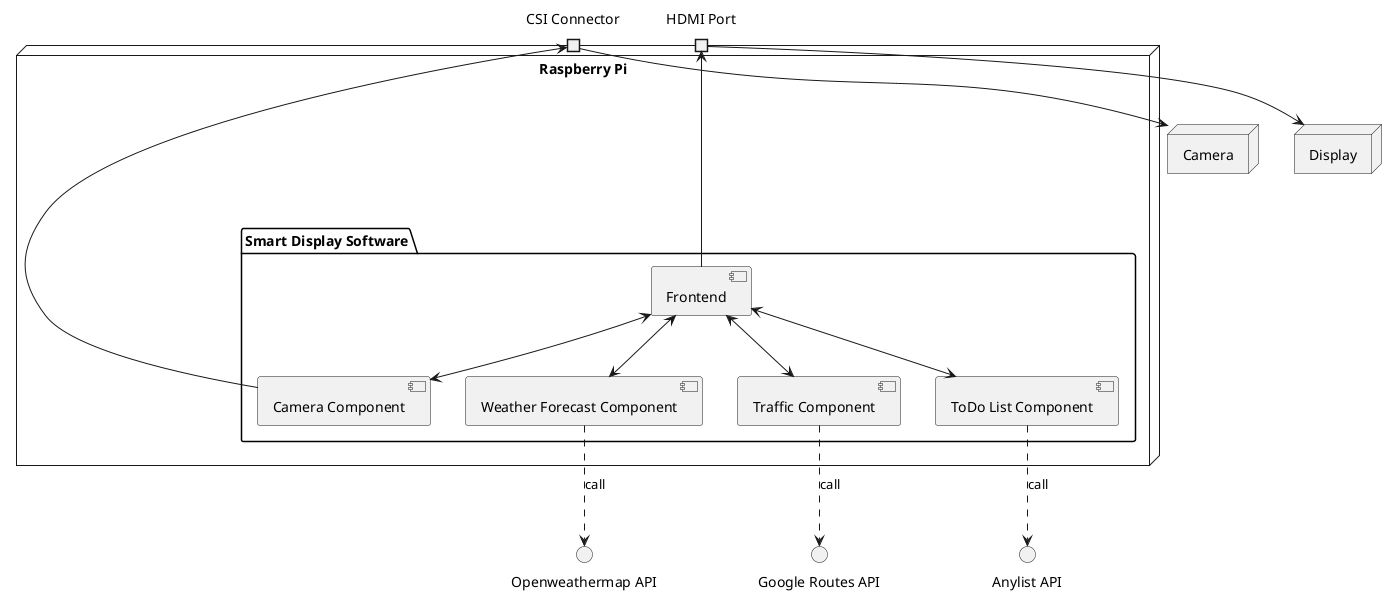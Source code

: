 @startuml component diagram

node "Camera" as camera
node "Display" as Display

node "Raspberry Pi" as rpi {

    package "Smart Display Software" as software{
        component [Weather Forecast Component] as WeatherComp
        component [Camera Component] as CameraComp
        component [Traffic Component] as TrafficComp
        component [ToDo List Component] as TodoComp
        component [Frontend] as FrontendComp

        FrontendComp <-d-> WeatherComp
        FrontendComp <-d-> CameraComp
        FrontendComp <-d-> TrafficComp
        FrontendComp <-d-> TodoComp
    }

    port "CSI Connector" as csiPort
    port "HDMI Port" as hdmiPort
    
    FrontendComp --> hdmiPort
    hdmiPort --> Display
    
    CameraComp --> csiPort
    csiPort --> camera

}

interface "Openweathermap API" as weatherApi
WeatherComp ..> weatherApi : "call"

interface "Google Routes API" as routeApi
TrafficComp ..> routeApi : "call"

interface "Anylist API" as todoApi
TodoComp ..> todoApi : "call"


@enduml